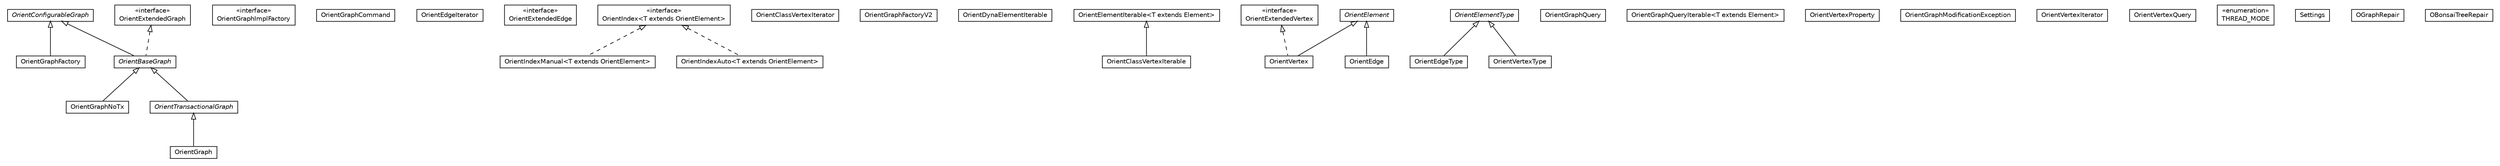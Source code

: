 #!/usr/local/bin/dot
#
# Class diagram 
# Generated by UMLGraph version R5_6-24-gf6e263 (http://www.umlgraph.org/)
#

digraph G {
	edge [fontname="Helvetica",fontsize=10,labelfontname="Helvetica",labelfontsize=10];
	node [fontname="Helvetica",fontsize=10,shape=plaintext];
	nodesep=0.25;
	ranksep=0.5;
	// com.tinkerpop.blueprints.impls.orient.OrientGraphFactory
	c673076 [label=<<table title="com.tinkerpop.blueprints.impls.orient.OrientGraphFactory" border="0" cellborder="1" cellspacing="0" cellpadding="2" port="p" href="./OrientGraphFactory.html">
		<tr><td><table border="0" cellspacing="0" cellpadding="1">
<tr><td align="center" balign="center"> OrientGraphFactory </td></tr>
		</table></td></tr>
		</table>>, URL="./OrientGraphFactory.html", fontname="Helvetica", fontcolor="black", fontsize=10.0];
	// com.tinkerpop.blueprints.impls.orient.OrientGraphFactory.OrientGraphImplFactory
	c673077 [label=<<table title="com.tinkerpop.blueprints.impls.orient.OrientGraphFactory.OrientGraphImplFactory" border="0" cellborder="1" cellspacing="0" cellpadding="2" port="p" href="./OrientGraphFactory.OrientGraphImplFactory.html">
		<tr><td><table border="0" cellspacing="0" cellpadding="1">
<tr><td align="center" balign="center"> &#171;interface&#187; </td></tr>
<tr><td align="center" balign="center"> OrientGraphImplFactory </td></tr>
		</table></td></tr>
		</table>>, URL="./OrientGraphFactory.OrientGraphImplFactory.html", fontname="Helvetica", fontcolor="black", fontsize=10.0];
	// com.tinkerpop.blueprints.impls.orient.OrientGraphCommand
	c673078 [label=<<table title="com.tinkerpop.blueprints.impls.orient.OrientGraphCommand" border="0" cellborder="1" cellspacing="0" cellpadding="2" port="p" href="./OrientGraphCommand.html">
		<tr><td><table border="0" cellspacing="0" cellpadding="1">
<tr><td align="center" balign="center"> OrientGraphCommand </td></tr>
		</table></td></tr>
		</table>>, URL="./OrientGraphCommand.html", fontname="Helvetica", fontcolor="black", fontsize=10.0];
	// com.tinkerpop.blueprints.impls.orient.OrientEdgeIterator
	c673079 [label=<<table title="com.tinkerpop.blueprints.impls.orient.OrientEdgeIterator" border="0" cellborder="1" cellspacing="0" cellpadding="2" port="p" href="./OrientEdgeIterator.html">
		<tr><td><table border="0" cellspacing="0" cellpadding="1">
<tr><td align="center" balign="center"> OrientEdgeIterator </td></tr>
		</table></td></tr>
		</table>>, URL="./OrientEdgeIterator.html", fontname="Helvetica", fontcolor="black", fontsize=10.0];
	// com.tinkerpop.blueprints.impls.orient.OrientExtendedEdge
	c673080 [label=<<table title="com.tinkerpop.blueprints.impls.orient.OrientExtendedEdge" border="0" cellborder="1" cellspacing="0" cellpadding="2" port="p" href="./OrientExtendedEdge.html">
		<tr><td><table border="0" cellspacing="0" cellpadding="1">
<tr><td align="center" balign="center"> &#171;interface&#187; </td></tr>
<tr><td align="center" balign="center"> OrientExtendedEdge </td></tr>
		</table></td></tr>
		</table>>, URL="./OrientExtendedEdge.html", fontname="Helvetica", fontcolor="black", fontsize=10.0];
	// com.tinkerpop.blueprints.impls.orient.OrientIndexManual<T extends com.tinkerpop.blueprints.impls.orient.OrientElement>
	c673081 [label=<<table title="com.tinkerpop.blueprints.impls.orient.OrientIndexManual" border="0" cellborder="1" cellspacing="0" cellpadding="2" port="p" href="./OrientIndexManual.html">
		<tr><td><table border="0" cellspacing="0" cellpadding="1">
<tr><td align="center" balign="center"> OrientIndexManual&lt;T extends OrientElement&gt; </td></tr>
		</table></td></tr>
		</table>>, URL="./OrientIndexManual.html", fontname="Helvetica", fontcolor="black", fontsize=10.0];
	// com.tinkerpop.blueprints.impls.orient.OrientGraphNoTx
	c673082 [label=<<table title="com.tinkerpop.blueprints.impls.orient.OrientGraphNoTx" border="0" cellborder="1" cellspacing="0" cellpadding="2" port="p" href="./OrientGraphNoTx.html">
		<tr><td><table border="0" cellspacing="0" cellpadding="1">
<tr><td align="center" balign="center"> OrientGraphNoTx </td></tr>
		</table></td></tr>
		</table>>, URL="./OrientGraphNoTx.html", fontname="Helvetica", fontcolor="black", fontsize=10.0];
	// com.tinkerpop.blueprints.impls.orient.OrientClassVertexIterator
	c673083 [label=<<table title="com.tinkerpop.blueprints.impls.orient.OrientClassVertexIterator" border="0" cellborder="1" cellspacing="0" cellpadding="2" port="p" href="./OrientClassVertexIterator.html">
		<tr><td><table border="0" cellspacing="0" cellpadding="1">
<tr><td align="center" balign="center"> OrientClassVertexIterator </td></tr>
		</table></td></tr>
		</table>>, URL="./OrientClassVertexIterator.html", fontname="Helvetica", fontcolor="black", fontsize=10.0];
	// com.tinkerpop.blueprints.impls.orient.OrientGraphFactoryV2
	c673084 [label=<<table title="com.tinkerpop.blueprints.impls.orient.OrientGraphFactoryV2" border="0" cellborder="1" cellspacing="0" cellpadding="2" port="p" href="./OrientGraphFactoryV2.html">
		<tr><td><table border="0" cellspacing="0" cellpadding="1">
<tr><td align="center" balign="center"> OrientGraphFactoryV2 </td></tr>
		</table></td></tr>
		</table>>, URL="./OrientGraphFactoryV2.html", fontname="Helvetica", fontcolor="black", fontsize=10.0];
	// com.tinkerpop.blueprints.impls.orient.OrientDynaElementIterable
	c673085 [label=<<table title="com.tinkerpop.blueprints.impls.orient.OrientDynaElementIterable" border="0" cellborder="1" cellspacing="0" cellpadding="2" port="p" href="./OrientDynaElementIterable.html">
		<tr><td><table border="0" cellspacing="0" cellpadding="1">
<tr><td align="center" balign="center"> OrientDynaElementIterable </td></tr>
		</table></td></tr>
		</table>>, URL="./OrientDynaElementIterable.html", fontname="Helvetica", fontcolor="black", fontsize=10.0];
	// com.tinkerpop.blueprints.impls.orient.OrientElementIterable<T extends com.tinkerpop.blueprints.Element>
	c673086 [label=<<table title="com.tinkerpop.blueprints.impls.orient.OrientElementIterable" border="0" cellborder="1" cellspacing="0" cellpadding="2" port="p" href="./OrientElementIterable.html">
		<tr><td><table border="0" cellspacing="0" cellpadding="1">
<tr><td align="center" balign="center"> OrientElementIterable&lt;T extends Element&gt; </td></tr>
		</table></td></tr>
		</table>>, URL="./OrientElementIterable.html", fontname="Helvetica", fontcolor="black", fontsize=10.0];
	// com.tinkerpop.blueprints.impls.orient.OrientExtendedVertex
	c673087 [label=<<table title="com.tinkerpop.blueprints.impls.orient.OrientExtendedVertex" border="0" cellborder="1" cellspacing="0" cellpadding="2" port="p" href="./OrientExtendedVertex.html">
		<tr><td><table border="0" cellspacing="0" cellpadding="1">
<tr><td align="center" balign="center"> &#171;interface&#187; </td></tr>
<tr><td align="center" balign="center"> OrientExtendedVertex </td></tr>
		</table></td></tr>
		</table>>, URL="./OrientExtendedVertex.html", fontname="Helvetica", fontcolor="black", fontsize=10.0];
	// com.tinkerpop.blueprints.impls.orient.OrientEdgeType
	c673088 [label=<<table title="com.tinkerpop.blueprints.impls.orient.OrientEdgeType" border="0" cellborder="1" cellspacing="0" cellpadding="2" port="p" href="./OrientEdgeType.html">
		<tr><td><table border="0" cellspacing="0" cellpadding="1">
<tr><td align="center" balign="center"> OrientEdgeType </td></tr>
		</table></td></tr>
		</table>>, URL="./OrientEdgeType.html", fontname="Helvetica", fontcolor="black", fontsize=10.0];
	// com.tinkerpop.blueprints.impls.orient.OrientGraphQuery
	c673089 [label=<<table title="com.tinkerpop.blueprints.impls.orient.OrientGraphQuery" border="0" cellborder="1" cellspacing="0" cellpadding="2" port="p" href="./OrientGraphQuery.html">
		<tr><td><table border="0" cellspacing="0" cellpadding="1">
<tr><td align="center" balign="center"> OrientGraphQuery </td></tr>
		</table></td></tr>
		</table>>, URL="./OrientGraphQuery.html", fontname="Helvetica", fontcolor="black", fontsize=10.0];
	// com.tinkerpop.blueprints.impls.orient.OrientGraphQuery.OrientGraphQueryIterable<T extends com.tinkerpop.blueprints.Element>
	c673090 [label=<<table title="com.tinkerpop.blueprints.impls.orient.OrientGraphQuery.OrientGraphQueryIterable" border="0" cellborder="1" cellspacing="0" cellpadding="2" port="p" href="./OrientGraphQuery.OrientGraphQueryIterable.html">
		<tr><td><table border="0" cellspacing="0" cellpadding="1">
<tr><td align="center" balign="center"> OrientGraphQueryIterable&lt;T extends Element&gt; </td></tr>
		</table></td></tr>
		</table>>, URL="./OrientGraphQuery.OrientGraphQueryIterable.html", fontname="Helvetica", fontcolor="black", fontsize=10.0];
	// com.tinkerpop.blueprints.impls.orient.OrientElementType
	c673091 [label=<<table title="com.tinkerpop.blueprints.impls.orient.OrientElementType" border="0" cellborder="1" cellspacing="0" cellpadding="2" port="p" href="./OrientElementType.html">
		<tr><td><table border="0" cellspacing="0" cellpadding="1">
<tr><td align="center" balign="center"><font face="Helvetica-Oblique"> OrientElementType </font></td></tr>
		</table></td></tr>
		</table>>, URL="./OrientElementType.html", fontname="Helvetica", fontcolor="black", fontsize=10.0];
	// com.tinkerpop.blueprints.impls.orient.OrientVertexType
	c673092 [label=<<table title="com.tinkerpop.blueprints.impls.orient.OrientVertexType" border="0" cellborder="1" cellspacing="0" cellpadding="2" port="p" href="./OrientVertexType.html">
		<tr><td><table border="0" cellspacing="0" cellpadding="1">
<tr><td align="center" balign="center"> OrientVertexType </td></tr>
		</table></td></tr>
		</table>>, URL="./OrientVertexType.html", fontname="Helvetica", fontcolor="black", fontsize=10.0];
	// com.tinkerpop.blueprints.impls.orient.OrientVertexType.OrientVertexProperty
	c673093 [label=<<table title="com.tinkerpop.blueprints.impls.orient.OrientVertexType.OrientVertexProperty" border="0" cellborder="1" cellspacing="0" cellpadding="2" port="p" href="./OrientVertexType.OrientVertexProperty.html">
		<tr><td><table border="0" cellspacing="0" cellpadding="1">
<tr><td align="center" balign="center"> OrientVertexProperty </td></tr>
		</table></td></tr>
		</table>>, URL="./OrientVertexType.OrientVertexProperty.html", fontname="Helvetica", fontcolor="black", fontsize=10.0];
	// com.tinkerpop.blueprints.impls.orient.OrientGraphModificationException
	c673094 [label=<<table title="com.tinkerpop.blueprints.impls.orient.OrientGraphModificationException" border="0" cellborder="1" cellspacing="0" cellpadding="2" port="p" href="./OrientGraphModificationException.html">
		<tr><td><table border="0" cellspacing="0" cellpadding="1">
<tr><td align="center" balign="center"> OrientGraphModificationException </td></tr>
		</table></td></tr>
		</table>>, URL="./OrientGraphModificationException.html", fontname="Helvetica", fontcolor="black", fontsize=10.0];
	// com.tinkerpop.blueprints.impls.orient.OrientVertex
	c673095 [label=<<table title="com.tinkerpop.blueprints.impls.orient.OrientVertex" border="0" cellborder="1" cellspacing="0" cellpadding="2" port="p" href="./OrientVertex.html">
		<tr><td><table border="0" cellspacing="0" cellpadding="1">
<tr><td align="center" balign="center"> OrientVertex </td></tr>
		</table></td></tr>
		</table>>, URL="./OrientVertex.html", fontname="Helvetica", fontcolor="black", fontsize=10.0];
	// com.tinkerpop.blueprints.impls.orient.OrientElement
	c673096 [label=<<table title="com.tinkerpop.blueprints.impls.orient.OrientElement" border="0" cellborder="1" cellspacing="0" cellpadding="2" port="p" href="./OrientElement.html">
		<tr><td><table border="0" cellspacing="0" cellpadding="1">
<tr><td align="center" balign="center"><font face="Helvetica-Oblique"> OrientElement </font></td></tr>
		</table></td></tr>
		</table>>, URL="./OrientElement.html", fontname="Helvetica", fontcolor="black", fontsize=10.0];
	// com.tinkerpop.blueprints.impls.orient.OrientVertexIterator
	c673097 [label=<<table title="com.tinkerpop.blueprints.impls.orient.OrientVertexIterator" border="0" cellborder="1" cellspacing="0" cellpadding="2" port="p" href="./OrientVertexIterator.html">
		<tr><td><table border="0" cellspacing="0" cellpadding="1">
<tr><td align="center" balign="center"> OrientVertexIterator </td></tr>
		</table></td></tr>
		</table>>, URL="./OrientVertexIterator.html", fontname="Helvetica", fontcolor="black", fontsize=10.0];
	// com.tinkerpop.blueprints.impls.orient.OrientExtendedGraph
	c673098 [label=<<table title="com.tinkerpop.blueprints.impls.orient.OrientExtendedGraph" border="0" cellborder="1" cellspacing="0" cellpadding="2" port="p" href="./OrientExtendedGraph.html">
		<tr><td><table border="0" cellspacing="0" cellpadding="1">
<tr><td align="center" balign="center"> &#171;interface&#187; </td></tr>
<tr><td align="center" balign="center"> OrientExtendedGraph </td></tr>
		</table></td></tr>
		</table>>, URL="./OrientExtendedGraph.html", fontname="Helvetica", fontcolor="black", fontsize=10.0];
	// com.tinkerpop.blueprints.impls.orient.OrientGraph
	c673099 [label=<<table title="com.tinkerpop.blueprints.impls.orient.OrientGraph" border="0" cellborder="1" cellspacing="0" cellpadding="2" port="p" href="./OrientGraph.html">
		<tr><td><table border="0" cellspacing="0" cellpadding="1">
<tr><td align="center" balign="center"> OrientGraph </td></tr>
		</table></td></tr>
		</table>>, URL="./OrientGraph.html", fontname="Helvetica", fontcolor="black", fontsize=10.0];
	// com.tinkerpop.blueprints.impls.orient.OrientIndexAuto<T extends com.tinkerpop.blueprints.impls.orient.OrientElement>
	c673100 [label=<<table title="com.tinkerpop.blueprints.impls.orient.OrientIndexAuto" border="0" cellborder="1" cellspacing="0" cellpadding="2" port="p" href="./OrientIndexAuto.html">
		<tr><td><table border="0" cellspacing="0" cellpadding="1">
<tr><td align="center" balign="center"> OrientIndexAuto&lt;T extends OrientElement&gt; </td></tr>
		</table></td></tr>
		</table>>, URL="./OrientIndexAuto.html", fontname="Helvetica", fontcolor="black", fontsize=10.0];
	// com.tinkerpop.blueprints.impls.orient.OrientTransactionalGraph
	c673101 [label=<<table title="com.tinkerpop.blueprints.impls.orient.OrientTransactionalGraph" border="0" cellborder="1" cellspacing="0" cellpadding="2" port="p" href="./OrientTransactionalGraph.html">
		<tr><td><table border="0" cellspacing="0" cellpadding="1">
<tr><td align="center" balign="center"><font face="Helvetica-Oblique"> OrientTransactionalGraph </font></td></tr>
		</table></td></tr>
		</table>>, URL="./OrientTransactionalGraph.html", fontname="Helvetica", fontcolor="black", fontsize=10.0];
	// com.tinkerpop.blueprints.impls.orient.OrientEdge
	c673102 [label=<<table title="com.tinkerpop.blueprints.impls.orient.OrientEdge" border="0" cellborder="1" cellspacing="0" cellpadding="2" port="p" href="./OrientEdge.html">
		<tr><td><table border="0" cellspacing="0" cellpadding="1">
<tr><td align="center" balign="center"> OrientEdge </td></tr>
		</table></td></tr>
		</table>>, URL="./OrientEdge.html", fontname="Helvetica", fontcolor="black", fontsize=10.0];
	// com.tinkerpop.blueprints.impls.orient.OrientClassVertexIterable
	c673103 [label=<<table title="com.tinkerpop.blueprints.impls.orient.OrientClassVertexIterable" border="0" cellborder="1" cellspacing="0" cellpadding="2" port="p" href="./OrientClassVertexIterable.html">
		<tr><td><table border="0" cellspacing="0" cellpadding="1">
<tr><td align="center" balign="center"> OrientClassVertexIterable </td></tr>
		</table></td></tr>
		</table>>, URL="./OrientClassVertexIterable.html", fontname="Helvetica", fontcolor="black", fontsize=10.0];
	// com.tinkerpop.blueprints.impls.orient.OrientVertexQuery
	c673104 [label=<<table title="com.tinkerpop.blueprints.impls.orient.OrientVertexQuery" border="0" cellborder="1" cellspacing="0" cellpadding="2" port="p" href="./OrientVertexQuery.html">
		<tr><td><table border="0" cellspacing="0" cellpadding="1">
<tr><td align="center" balign="center"> OrientVertexQuery </td></tr>
		</table></td></tr>
		</table>>, URL="./OrientVertexQuery.html", fontname="Helvetica", fontcolor="black", fontsize=10.0];
	// com.tinkerpop.blueprints.impls.orient.OrientConfigurableGraph
	c673105 [label=<<table title="com.tinkerpop.blueprints.impls.orient.OrientConfigurableGraph" border="0" cellborder="1" cellspacing="0" cellpadding="2" port="p" href="./OrientConfigurableGraph.html">
		<tr><td><table border="0" cellspacing="0" cellpadding="1">
<tr><td align="center" balign="center"><font face="Helvetica-Oblique"> OrientConfigurableGraph </font></td></tr>
		</table></td></tr>
		</table>>, URL="./OrientConfigurableGraph.html", fontname="Helvetica", fontcolor="black", fontsize=10.0];
	// com.tinkerpop.blueprints.impls.orient.OrientConfigurableGraph.THREAD_MODE
	c673106 [label=<<table title="com.tinkerpop.blueprints.impls.orient.OrientConfigurableGraph.THREAD_MODE" border="0" cellborder="1" cellspacing="0" cellpadding="2" port="p" href="./OrientConfigurableGraph.THREAD_MODE.html">
		<tr><td><table border="0" cellspacing="0" cellpadding="1">
<tr><td align="center" balign="center"> &#171;enumeration&#187; </td></tr>
<tr><td align="center" balign="center"> THREAD_MODE </td></tr>
		</table></td></tr>
		</table>>, URL="./OrientConfigurableGraph.THREAD_MODE.html", fontname="Helvetica", fontcolor="black", fontsize=10.0];
	// com.tinkerpop.blueprints.impls.orient.OrientConfigurableGraph.Settings
	c673107 [label=<<table title="com.tinkerpop.blueprints.impls.orient.OrientConfigurableGraph.Settings" border="0" cellborder="1" cellspacing="0" cellpadding="2" port="p" href="./OrientConfigurableGraph.Settings.html">
		<tr><td><table border="0" cellspacing="0" cellpadding="1">
<tr><td align="center" balign="center"> Settings </td></tr>
		</table></td></tr>
		</table>>, URL="./OrientConfigurableGraph.Settings.html", fontname="Helvetica", fontcolor="black", fontsize=10.0];
	// com.tinkerpop.blueprints.impls.orient.OrientBaseGraph
	c673108 [label=<<table title="com.tinkerpop.blueprints.impls.orient.OrientBaseGraph" border="0" cellborder="1" cellspacing="0" cellpadding="2" port="p" href="./OrientBaseGraph.html">
		<tr><td><table border="0" cellspacing="0" cellpadding="1">
<tr><td align="center" balign="center"><font face="Helvetica-Oblique"> OrientBaseGraph </font></td></tr>
		</table></td></tr>
		</table>>, URL="./OrientBaseGraph.html", fontname="Helvetica", fontcolor="black", fontsize=10.0];
	// com.tinkerpop.blueprints.impls.orient.OrientIndex<T extends com.tinkerpop.blueprints.impls.orient.OrientElement>
	c673109 [label=<<table title="com.tinkerpop.blueprints.impls.orient.OrientIndex" border="0" cellborder="1" cellspacing="0" cellpadding="2" port="p" href="./OrientIndex.html">
		<tr><td><table border="0" cellspacing="0" cellpadding="1">
<tr><td align="center" balign="center"> &#171;interface&#187; </td></tr>
<tr><td align="center" balign="center"> OrientIndex&lt;T extends OrientElement&gt; </td></tr>
		</table></td></tr>
		</table>>, URL="./OrientIndex.html", fontname="Helvetica", fontcolor="black", fontsize=10.0];
	// com.tinkerpop.blueprints.impls.orient.OGraphRepair
	c673110 [label=<<table title="com.tinkerpop.blueprints.impls.orient.OGraphRepair" border="0" cellborder="1" cellspacing="0" cellpadding="2" port="p" href="./OGraphRepair.html">
		<tr><td><table border="0" cellspacing="0" cellpadding="1">
<tr><td align="center" balign="center"> OGraphRepair </td></tr>
		</table></td></tr>
		</table>>, URL="./OGraphRepair.html", fontname="Helvetica", fontcolor="black", fontsize=10.0];
	// com.tinkerpop.blueprints.impls.orient.OBonsaiTreeRepair
	c673111 [label=<<table title="com.tinkerpop.blueprints.impls.orient.OBonsaiTreeRepair" border="0" cellborder="1" cellspacing="0" cellpadding="2" port="p" href="./OBonsaiTreeRepair.html">
		<tr><td><table border="0" cellspacing="0" cellpadding="1">
<tr><td align="center" balign="center"> OBonsaiTreeRepair </td></tr>
		</table></td></tr>
		</table>>, URL="./OBonsaiTreeRepair.html", fontname="Helvetica", fontcolor="black", fontsize=10.0];
	//com.tinkerpop.blueprints.impls.orient.OrientGraphFactory extends com.tinkerpop.blueprints.impls.orient.OrientConfigurableGraph
	c673105:p -> c673076:p [dir=back,arrowtail=empty];
	//com.tinkerpop.blueprints.impls.orient.OrientIndexManual<T extends com.tinkerpop.blueprints.impls.orient.OrientElement> implements com.tinkerpop.blueprints.impls.orient.OrientIndex<T extends com.tinkerpop.blueprints.impls.orient.OrientElement>
	c673109:p -> c673081:p [dir=back,arrowtail=empty,style=dashed];
	//com.tinkerpop.blueprints.impls.orient.OrientGraphNoTx extends com.tinkerpop.blueprints.impls.orient.OrientBaseGraph
	c673108:p -> c673082:p [dir=back,arrowtail=empty];
	//com.tinkerpop.blueprints.impls.orient.OrientEdgeType extends com.tinkerpop.blueprints.impls.orient.OrientElementType
	c673091:p -> c673088:p [dir=back,arrowtail=empty];
	//com.tinkerpop.blueprints.impls.orient.OrientVertexType extends com.tinkerpop.blueprints.impls.orient.OrientElementType
	c673091:p -> c673092:p [dir=back,arrowtail=empty];
	//com.tinkerpop.blueprints.impls.orient.OrientVertex extends com.tinkerpop.blueprints.impls.orient.OrientElement
	c673096:p -> c673095:p [dir=back,arrowtail=empty];
	//com.tinkerpop.blueprints.impls.orient.OrientVertex implements com.tinkerpop.blueprints.impls.orient.OrientExtendedVertex
	c673087:p -> c673095:p [dir=back,arrowtail=empty,style=dashed];
	//com.tinkerpop.blueprints.impls.orient.OrientGraph extends com.tinkerpop.blueprints.impls.orient.OrientTransactionalGraph
	c673101:p -> c673099:p [dir=back,arrowtail=empty];
	//com.tinkerpop.blueprints.impls.orient.OrientIndexAuto<T extends com.tinkerpop.blueprints.impls.orient.OrientElement> implements com.tinkerpop.blueprints.impls.orient.OrientIndex<T extends com.tinkerpop.blueprints.impls.orient.OrientElement>
	c673109:p -> c673100:p [dir=back,arrowtail=empty,style=dashed];
	//com.tinkerpop.blueprints.impls.orient.OrientTransactionalGraph extends com.tinkerpop.blueprints.impls.orient.OrientBaseGraph
	c673108:p -> c673101:p [dir=back,arrowtail=empty];
	//com.tinkerpop.blueprints.impls.orient.OrientEdge extends com.tinkerpop.blueprints.impls.orient.OrientElement
	c673096:p -> c673102:p [dir=back,arrowtail=empty];
	//com.tinkerpop.blueprints.impls.orient.OrientClassVertexIterable extends com.tinkerpop.blueprints.impls.orient.OrientElementIterable<com.tinkerpop.blueprints.Vertex>
	c673086:p -> c673103:p [dir=back,arrowtail=empty];
	//com.tinkerpop.blueprints.impls.orient.OrientBaseGraph extends com.tinkerpop.blueprints.impls.orient.OrientConfigurableGraph
	c673105:p -> c673108:p [dir=back,arrowtail=empty];
	//com.tinkerpop.blueprints.impls.orient.OrientBaseGraph implements com.tinkerpop.blueprints.impls.orient.OrientExtendedGraph
	c673098:p -> c673108:p [dir=back,arrowtail=empty,style=dashed];
}

